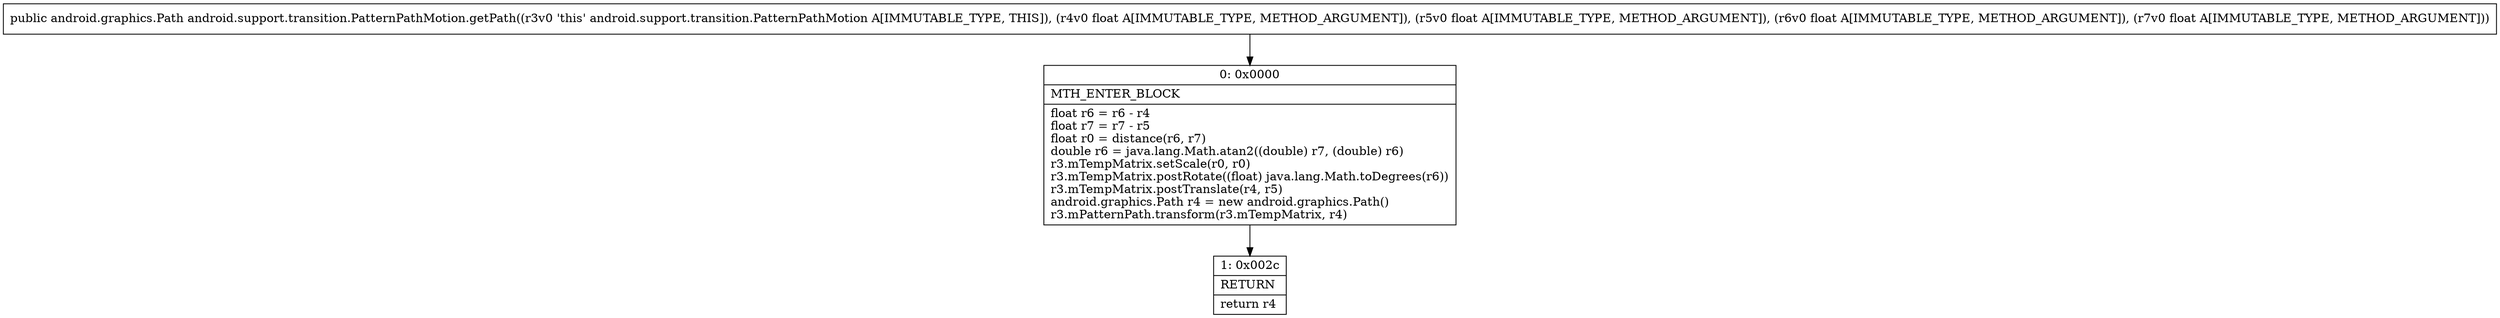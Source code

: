 digraph "CFG forandroid.support.transition.PatternPathMotion.getPath(FFFF)Landroid\/graphics\/Path;" {
Node_0 [shape=record,label="{0\:\ 0x0000|MTH_ENTER_BLOCK\l|float r6 = r6 \- r4\lfloat r7 = r7 \- r5\lfloat r0 = distance(r6, r7)\ldouble r6 = java.lang.Math.atan2((double) r7, (double) r6)\lr3.mTempMatrix.setScale(r0, r0)\lr3.mTempMatrix.postRotate((float) java.lang.Math.toDegrees(r6))\lr3.mTempMatrix.postTranslate(r4, r5)\landroid.graphics.Path r4 = new android.graphics.Path()\lr3.mPatternPath.transform(r3.mTempMatrix, r4)\l}"];
Node_1 [shape=record,label="{1\:\ 0x002c|RETURN\l|return r4\l}"];
MethodNode[shape=record,label="{public android.graphics.Path android.support.transition.PatternPathMotion.getPath((r3v0 'this' android.support.transition.PatternPathMotion A[IMMUTABLE_TYPE, THIS]), (r4v0 float A[IMMUTABLE_TYPE, METHOD_ARGUMENT]), (r5v0 float A[IMMUTABLE_TYPE, METHOD_ARGUMENT]), (r6v0 float A[IMMUTABLE_TYPE, METHOD_ARGUMENT]), (r7v0 float A[IMMUTABLE_TYPE, METHOD_ARGUMENT])) }"];
MethodNode -> Node_0;
Node_0 -> Node_1;
}

